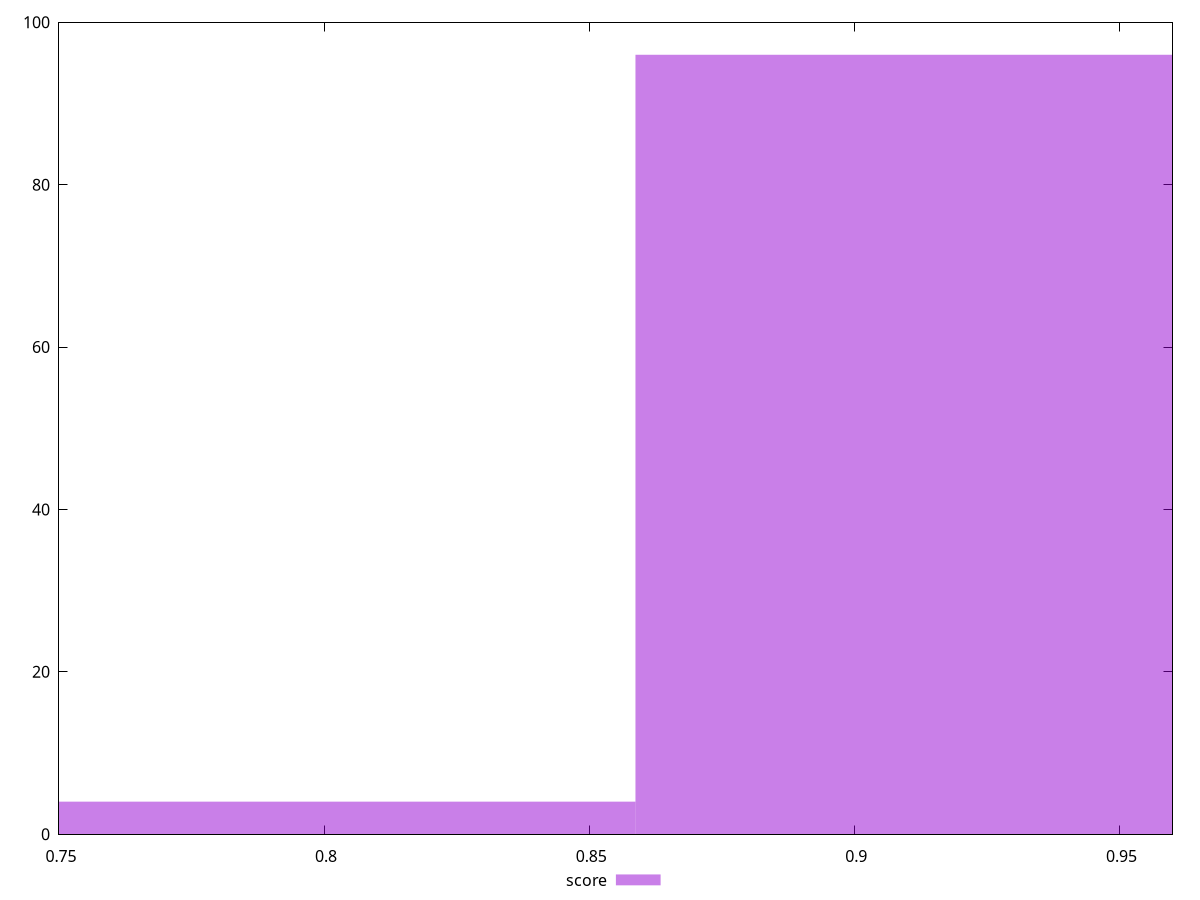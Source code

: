 reset

$score <<EOF
0.8014707065142271 4
0.9159665217305453 96
EOF

set key outside below
set boxwidth 0.11449581521631816
set xrange [0.75:0.96]
set yrange [0:100]
set trange [0:100]
set style fill transparent solid 0.5 noborder
set terminal svg size 640, 490 enhanced background rgb 'white'
set output "report_00019_2021-02-10T18-14-37.922Z//interactive/samples/pages+cached+noadtech+nomedia+nocss/score/histogram.svg"

plot $score title "score" with boxes

reset
